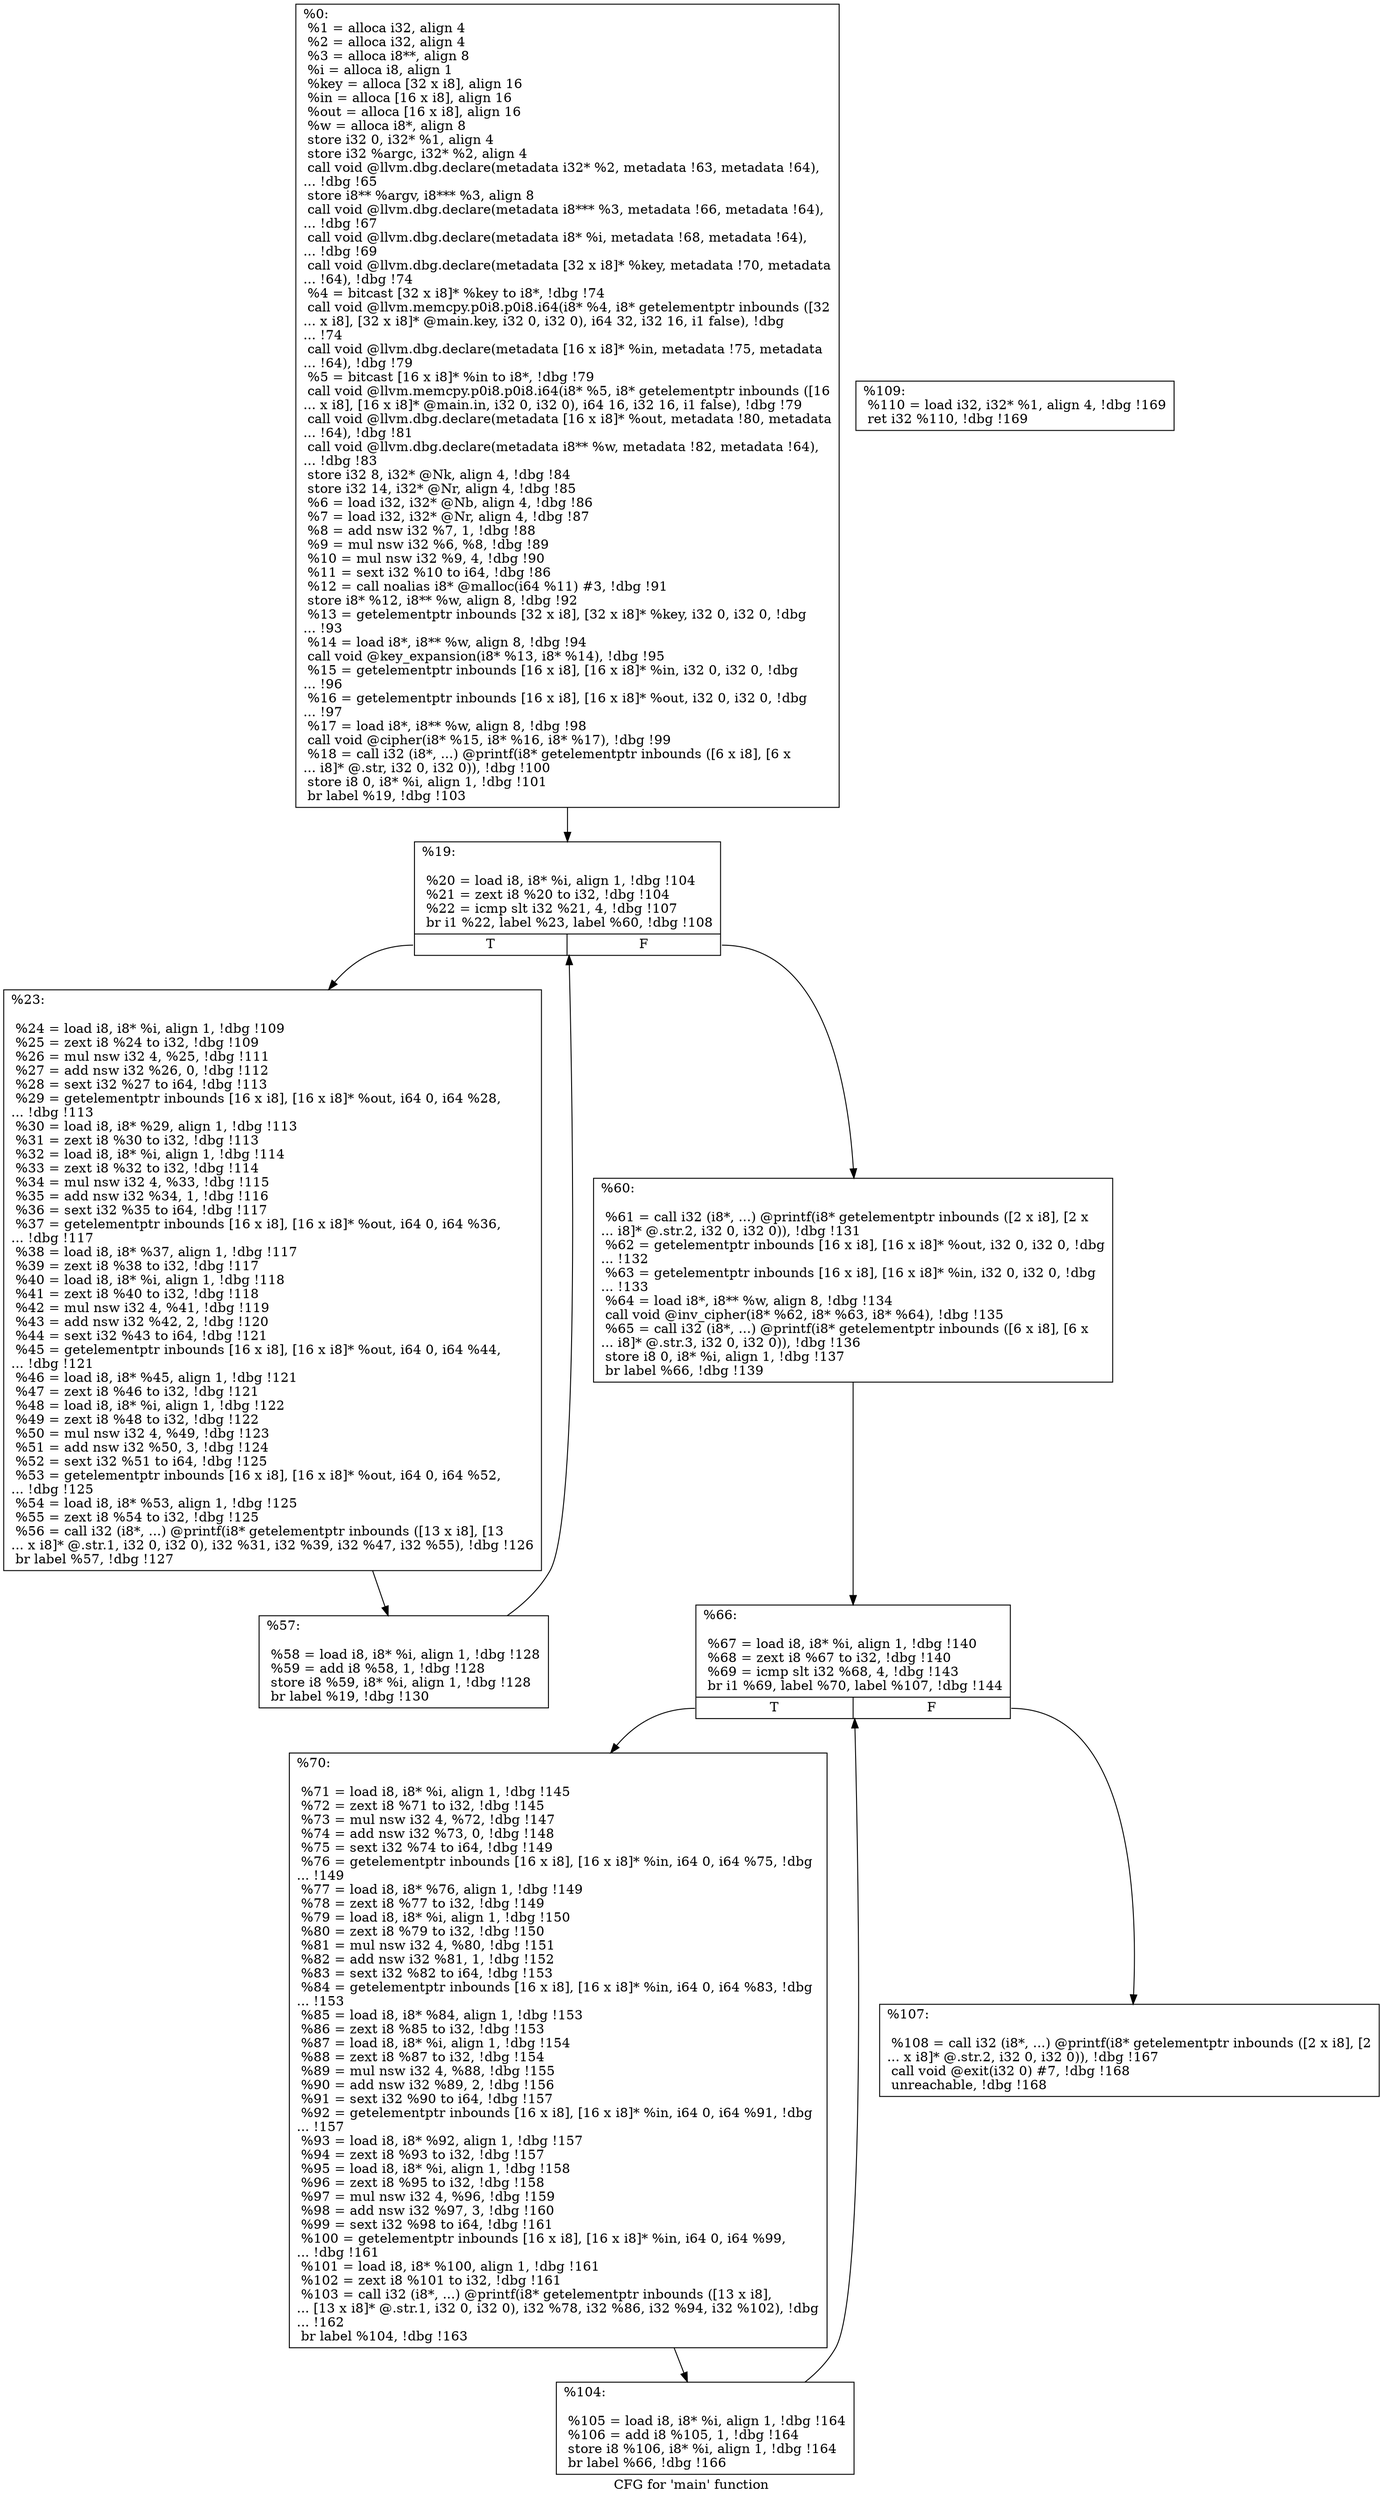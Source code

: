 digraph "CFG for 'main' function" {
	label="CFG for 'main' function";

	Node0x55ce62828260 [shape=record,label="{%0:\l  %1 = alloca i32, align 4\l  %2 = alloca i32, align 4\l  %3 = alloca i8**, align 8\l  %i = alloca i8, align 1\l  %key = alloca [32 x i8], align 16\l  %in = alloca [16 x i8], align 16\l  %out = alloca [16 x i8], align 16\l  %w = alloca i8*, align 8\l  store i32 0, i32* %1, align 4\l  store i32 %argc, i32* %2, align 4\l  call void @llvm.dbg.declare(metadata i32* %2, metadata !63, metadata !64),\l... !dbg !65\l  store i8** %argv, i8*** %3, align 8\l  call void @llvm.dbg.declare(metadata i8*** %3, metadata !66, metadata !64),\l... !dbg !67\l  call void @llvm.dbg.declare(metadata i8* %i, metadata !68, metadata !64),\l... !dbg !69\l  call void @llvm.dbg.declare(metadata [32 x i8]* %key, metadata !70, metadata\l... !64), !dbg !74\l  %4 = bitcast [32 x i8]* %key to i8*, !dbg !74\l  call void @llvm.memcpy.p0i8.p0i8.i64(i8* %4, i8* getelementptr inbounds ([32\l... x i8], [32 x i8]* @main.key, i32 0, i32 0), i64 32, i32 16, i1 false), !dbg\l... !74\l  call void @llvm.dbg.declare(metadata [16 x i8]* %in, metadata !75, metadata\l... !64), !dbg !79\l  %5 = bitcast [16 x i8]* %in to i8*, !dbg !79\l  call void @llvm.memcpy.p0i8.p0i8.i64(i8* %5, i8* getelementptr inbounds ([16\l... x i8], [16 x i8]* @main.in, i32 0, i32 0), i64 16, i32 16, i1 false), !dbg !79\l  call void @llvm.dbg.declare(metadata [16 x i8]* %out, metadata !80, metadata\l... !64), !dbg !81\l  call void @llvm.dbg.declare(metadata i8** %w, metadata !82, metadata !64),\l... !dbg !83\l  store i32 8, i32* @Nk, align 4, !dbg !84\l  store i32 14, i32* @Nr, align 4, !dbg !85\l  %6 = load i32, i32* @Nb, align 4, !dbg !86\l  %7 = load i32, i32* @Nr, align 4, !dbg !87\l  %8 = add nsw i32 %7, 1, !dbg !88\l  %9 = mul nsw i32 %6, %8, !dbg !89\l  %10 = mul nsw i32 %9, 4, !dbg !90\l  %11 = sext i32 %10 to i64, !dbg !86\l  %12 = call noalias i8* @malloc(i64 %11) #3, !dbg !91\l  store i8* %12, i8** %w, align 8, !dbg !92\l  %13 = getelementptr inbounds [32 x i8], [32 x i8]* %key, i32 0, i32 0, !dbg\l... !93\l  %14 = load i8*, i8** %w, align 8, !dbg !94\l  call void @key_expansion(i8* %13, i8* %14), !dbg !95\l  %15 = getelementptr inbounds [16 x i8], [16 x i8]* %in, i32 0, i32 0, !dbg\l... !96\l  %16 = getelementptr inbounds [16 x i8], [16 x i8]* %out, i32 0, i32 0, !dbg\l... !97\l  %17 = load i8*, i8** %w, align 8, !dbg !98\l  call void @cipher(i8* %15, i8* %16, i8* %17), !dbg !99\l  %18 = call i32 (i8*, ...) @printf(i8* getelementptr inbounds ([6 x i8], [6 x\l... i8]* @.str, i32 0, i32 0)), !dbg !100\l  store i8 0, i8* %i, align 1, !dbg !101\l  br label %19, !dbg !103\l}"];
	Node0x55ce62828260 -> Node0x55ce6286d310;
	Node0x55ce6286d310 [shape=record,label="{%19:\l\l  %20 = load i8, i8* %i, align 1, !dbg !104\l  %21 = zext i8 %20 to i32, !dbg !104\l  %22 = icmp slt i32 %21, 4, !dbg !107\l  br i1 %22, label %23, label %60, !dbg !108\l|{<s0>T|<s1>F}}"];
	Node0x55ce6286d310:s0 -> Node0x55ce6286d360;
	Node0x55ce6286d310:s1 -> Node0x55ce6286d400;
	Node0x55ce6286d360 [shape=record,label="{%23:\l\l  %24 = load i8, i8* %i, align 1, !dbg !109\l  %25 = zext i8 %24 to i32, !dbg !109\l  %26 = mul nsw i32 4, %25, !dbg !111\l  %27 = add nsw i32 %26, 0, !dbg !112\l  %28 = sext i32 %27 to i64, !dbg !113\l  %29 = getelementptr inbounds [16 x i8], [16 x i8]* %out, i64 0, i64 %28,\l... !dbg !113\l  %30 = load i8, i8* %29, align 1, !dbg !113\l  %31 = zext i8 %30 to i32, !dbg !113\l  %32 = load i8, i8* %i, align 1, !dbg !114\l  %33 = zext i8 %32 to i32, !dbg !114\l  %34 = mul nsw i32 4, %33, !dbg !115\l  %35 = add nsw i32 %34, 1, !dbg !116\l  %36 = sext i32 %35 to i64, !dbg !117\l  %37 = getelementptr inbounds [16 x i8], [16 x i8]* %out, i64 0, i64 %36,\l... !dbg !117\l  %38 = load i8, i8* %37, align 1, !dbg !117\l  %39 = zext i8 %38 to i32, !dbg !117\l  %40 = load i8, i8* %i, align 1, !dbg !118\l  %41 = zext i8 %40 to i32, !dbg !118\l  %42 = mul nsw i32 4, %41, !dbg !119\l  %43 = add nsw i32 %42, 2, !dbg !120\l  %44 = sext i32 %43 to i64, !dbg !121\l  %45 = getelementptr inbounds [16 x i8], [16 x i8]* %out, i64 0, i64 %44,\l... !dbg !121\l  %46 = load i8, i8* %45, align 1, !dbg !121\l  %47 = zext i8 %46 to i32, !dbg !121\l  %48 = load i8, i8* %i, align 1, !dbg !122\l  %49 = zext i8 %48 to i32, !dbg !122\l  %50 = mul nsw i32 4, %49, !dbg !123\l  %51 = add nsw i32 %50, 3, !dbg !124\l  %52 = sext i32 %51 to i64, !dbg !125\l  %53 = getelementptr inbounds [16 x i8], [16 x i8]* %out, i64 0, i64 %52,\l... !dbg !125\l  %54 = load i8, i8* %53, align 1, !dbg !125\l  %55 = zext i8 %54 to i32, !dbg !125\l  %56 = call i32 (i8*, ...) @printf(i8* getelementptr inbounds ([13 x i8], [13\l... x i8]* @.str.1, i32 0, i32 0), i32 %31, i32 %39, i32 %47, i32 %55), !dbg !126\l  br label %57, !dbg !127\l}"];
	Node0x55ce6286d360 -> Node0x55ce6286d3b0;
	Node0x55ce6286d3b0 [shape=record,label="{%57:\l\l  %58 = load i8, i8* %i, align 1, !dbg !128\l  %59 = add i8 %58, 1, !dbg !128\l  store i8 %59, i8* %i, align 1, !dbg !128\l  br label %19, !dbg !130\l}"];
	Node0x55ce6286d3b0 -> Node0x55ce6286d310;
	Node0x55ce6286d400 [shape=record,label="{%60:\l\l  %61 = call i32 (i8*, ...) @printf(i8* getelementptr inbounds ([2 x i8], [2 x\l... i8]* @.str.2, i32 0, i32 0)), !dbg !131\l  %62 = getelementptr inbounds [16 x i8], [16 x i8]* %out, i32 0, i32 0, !dbg\l... !132\l  %63 = getelementptr inbounds [16 x i8], [16 x i8]* %in, i32 0, i32 0, !dbg\l... !133\l  %64 = load i8*, i8** %w, align 8, !dbg !134\l  call void @inv_cipher(i8* %62, i8* %63, i8* %64), !dbg !135\l  %65 = call i32 (i8*, ...) @printf(i8* getelementptr inbounds ([6 x i8], [6 x\l... i8]* @.str.3, i32 0, i32 0)), !dbg !136\l  store i8 0, i8* %i, align 1, !dbg !137\l  br label %66, !dbg !139\l}"];
	Node0x55ce6286d400 -> Node0x55ce6286d450;
	Node0x55ce6286d450 [shape=record,label="{%66:\l\l  %67 = load i8, i8* %i, align 1, !dbg !140\l  %68 = zext i8 %67 to i32, !dbg !140\l  %69 = icmp slt i32 %68, 4, !dbg !143\l  br i1 %69, label %70, label %107, !dbg !144\l|{<s0>T|<s1>F}}"];
	Node0x55ce6286d450:s0 -> Node0x55ce6286d4a0;
	Node0x55ce6286d450:s1 -> Node0x55ce6286d540;
	Node0x55ce6286d4a0 [shape=record,label="{%70:\l\l  %71 = load i8, i8* %i, align 1, !dbg !145\l  %72 = zext i8 %71 to i32, !dbg !145\l  %73 = mul nsw i32 4, %72, !dbg !147\l  %74 = add nsw i32 %73, 0, !dbg !148\l  %75 = sext i32 %74 to i64, !dbg !149\l  %76 = getelementptr inbounds [16 x i8], [16 x i8]* %in, i64 0, i64 %75, !dbg\l... !149\l  %77 = load i8, i8* %76, align 1, !dbg !149\l  %78 = zext i8 %77 to i32, !dbg !149\l  %79 = load i8, i8* %i, align 1, !dbg !150\l  %80 = zext i8 %79 to i32, !dbg !150\l  %81 = mul nsw i32 4, %80, !dbg !151\l  %82 = add nsw i32 %81, 1, !dbg !152\l  %83 = sext i32 %82 to i64, !dbg !153\l  %84 = getelementptr inbounds [16 x i8], [16 x i8]* %in, i64 0, i64 %83, !dbg\l... !153\l  %85 = load i8, i8* %84, align 1, !dbg !153\l  %86 = zext i8 %85 to i32, !dbg !153\l  %87 = load i8, i8* %i, align 1, !dbg !154\l  %88 = zext i8 %87 to i32, !dbg !154\l  %89 = mul nsw i32 4, %88, !dbg !155\l  %90 = add nsw i32 %89, 2, !dbg !156\l  %91 = sext i32 %90 to i64, !dbg !157\l  %92 = getelementptr inbounds [16 x i8], [16 x i8]* %in, i64 0, i64 %91, !dbg\l... !157\l  %93 = load i8, i8* %92, align 1, !dbg !157\l  %94 = zext i8 %93 to i32, !dbg !157\l  %95 = load i8, i8* %i, align 1, !dbg !158\l  %96 = zext i8 %95 to i32, !dbg !158\l  %97 = mul nsw i32 4, %96, !dbg !159\l  %98 = add nsw i32 %97, 3, !dbg !160\l  %99 = sext i32 %98 to i64, !dbg !161\l  %100 = getelementptr inbounds [16 x i8], [16 x i8]* %in, i64 0, i64 %99,\l... !dbg !161\l  %101 = load i8, i8* %100, align 1, !dbg !161\l  %102 = zext i8 %101 to i32, !dbg !161\l  %103 = call i32 (i8*, ...) @printf(i8* getelementptr inbounds ([13 x i8],\l... [13 x i8]* @.str.1, i32 0, i32 0), i32 %78, i32 %86, i32 %94, i32 %102), !dbg\l... !162\l  br label %104, !dbg !163\l}"];
	Node0x55ce6286d4a0 -> Node0x55ce6286d4f0;
	Node0x55ce6286d4f0 [shape=record,label="{%104:\l\l  %105 = load i8, i8* %i, align 1, !dbg !164\l  %106 = add i8 %105, 1, !dbg !164\l  store i8 %106, i8* %i, align 1, !dbg !164\l  br label %66, !dbg !166\l}"];
	Node0x55ce6286d4f0 -> Node0x55ce6286d450;
	Node0x55ce6286d540 [shape=record,label="{%107:\l\l  %108 = call i32 (i8*, ...) @printf(i8* getelementptr inbounds ([2 x i8], [2\l... x i8]* @.str.2, i32 0, i32 0)), !dbg !167\l  call void @exit(i32 0) #7, !dbg !168\l  unreachable, !dbg !168\l}"];
	Node0x55ce6286d590 [shape=record,label="{%109:                                                  \l  %110 = load i32, i32* %1, align 4, !dbg !169\l  ret i32 %110, !dbg !169\l}"];
}
